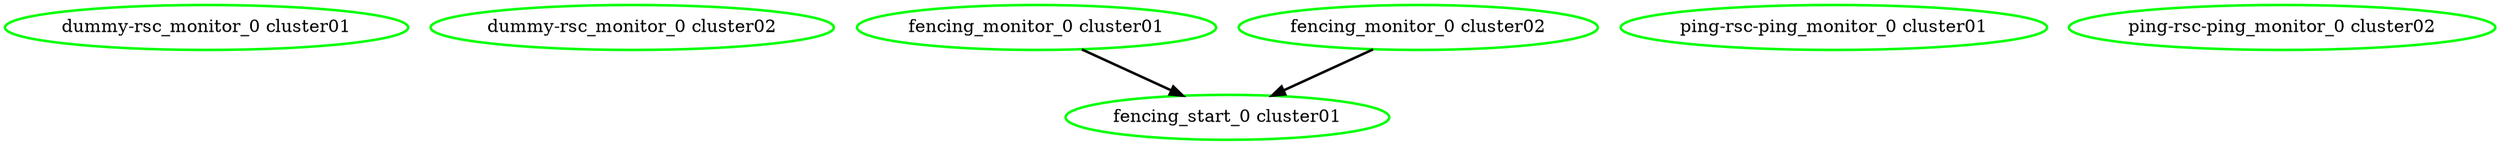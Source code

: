  digraph "g" {
"dummy-rsc_monitor_0 cluster01" [ style=bold color="green" fontcolor="black"]
"dummy-rsc_monitor_0 cluster02" [ style=bold color="green" fontcolor="black"]
"fencing_monitor_0 cluster01" -> "fencing_start_0 cluster01" [ style = bold]
"fencing_monitor_0 cluster01" [ style=bold color="green" fontcolor="black"]
"fencing_monitor_0 cluster02" -> "fencing_start_0 cluster01" [ style = bold]
"fencing_monitor_0 cluster02" [ style=bold color="green" fontcolor="black"]
"fencing_start_0 cluster01" [ style=bold color="green" fontcolor="black"]
"ping-rsc-ping_monitor_0 cluster01" [ style=bold color="green" fontcolor="black"]
"ping-rsc-ping_monitor_0 cluster02" [ style=bold color="green" fontcolor="black"]
}
